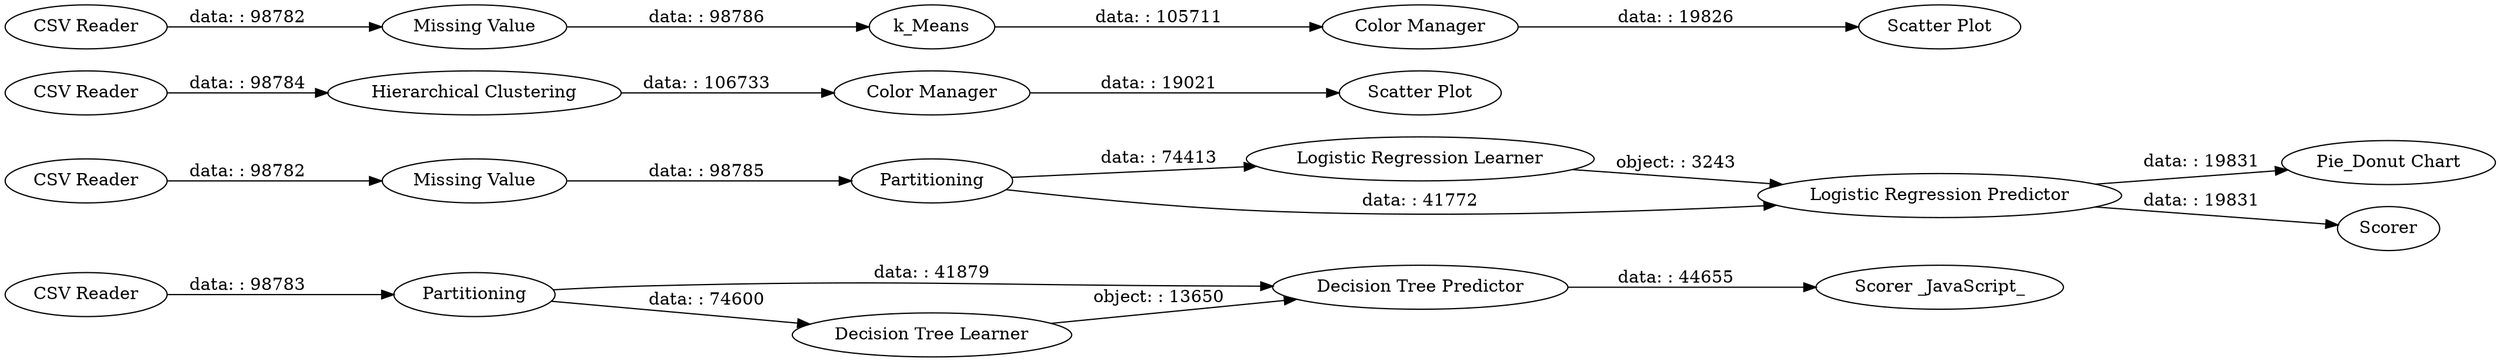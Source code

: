 digraph {
	"5175776483117434770_21" [label="Scorer _JavaScript_"]
	"5175776483117434770_15" [label="Pie_Donut Chart"]
	"5175776483117434770_8" [label="Decision Tree Predictor"]
	"5175776483117434770_17" [label="Color Manager"]
	"5175776483117434770_11" [label="CSV Reader"]
	"5175776483117434770_12" [label=Partitioning]
	"5175776483117434770_13" [label="Logistic Regression Learner"]
	"5175776483117434770_16" [label="Missing Value"]
	"5175776483117434770_6" [label=Partitioning]
	"5175776483117434770_14" [label="Logistic Regression Predictor"]
	"5175776483117434770_9" [label="CSV Reader"]
	"5175776483117434770_3" [label="Scatter Plot"]
	"5175776483117434770_20" [label=Scorer]
	"5175776483117434770_18" [label="Scatter Plot"]
	"5175776483117434770_5" [label="CSV Reader"]
	"5175776483117434770_7" [label="Decision Tree Learner"]
	"5175776483117434770_19" [label="Missing Value"]
	"5175776483117434770_4" [label="Color Manager"]
	"5175776483117434770_1" [label="CSV Reader"]
	"5175776483117434770_10" [label="Hierarchical Clustering"]
	"5175776483117434770_2" [label=k_Means]
	"5175776483117434770_10" -> "5175776483117434770_17" [label="data: : 106733"]
	"5175776483117434770_4" -> "5175776483117434770_3" [label="data: : 19826"]
	"5175776483117434770_6" -> "5175776483117434770_8" [label="data: : 41879"]
	"5175776483117434770_12" -> "5175776483117434770_14" [label="data: : 41772"]
	"5175776483117434770_13" -> "5175776483117434770_14" [label="object: : 3243"]
	"5175776483117434770_19" -> "5175776483117434770_12" [label="data: : 98785"]
	"5175776483117434770_7" -> "5175776483117434770_8" [label="object: : 13650"]
	"5175776483117434770_12" -> "5175776483117434770_13" [label="data: : 74413"]
	"5175776483117434770_1" -> "5175776483117434770_16" [label="data: : 98782"]
	"5175776483117434770_16" -> "5175776483117434770_2" [label="data: : 98786"]
	"5175776483117434770_9" -> "5175776483117434770_10" [label="data: : 98784"]
	"5175776483117434770_8" -> "5175776483117434770_21" [label="data: : 44655"]
	"5175776483117434770_17" -> "5175776483117434770_18" [label="data: : 19021"]
	"5175776483117434770_5" -> "5175776483117434770_6" [label="data: : 98783"]
	"5175776483117434770_14" -> "5175776483117434770_20" [label="data: : 19831"]
	"5175776483117434770_6" -> "5175776483117434770_7" [label="data: : 74600"]
	"5175776483117434770_11" -> "5175776483117434770_19" [label="data: : 98782"]
	"5175776483117434770_14" -> "5175776483117434770_15" [label="data: : 19831"]
	"5175776483117434770_2" -> "5175776483117434770_4" [label="data: : 105711"]
	rankdir=LR
}
